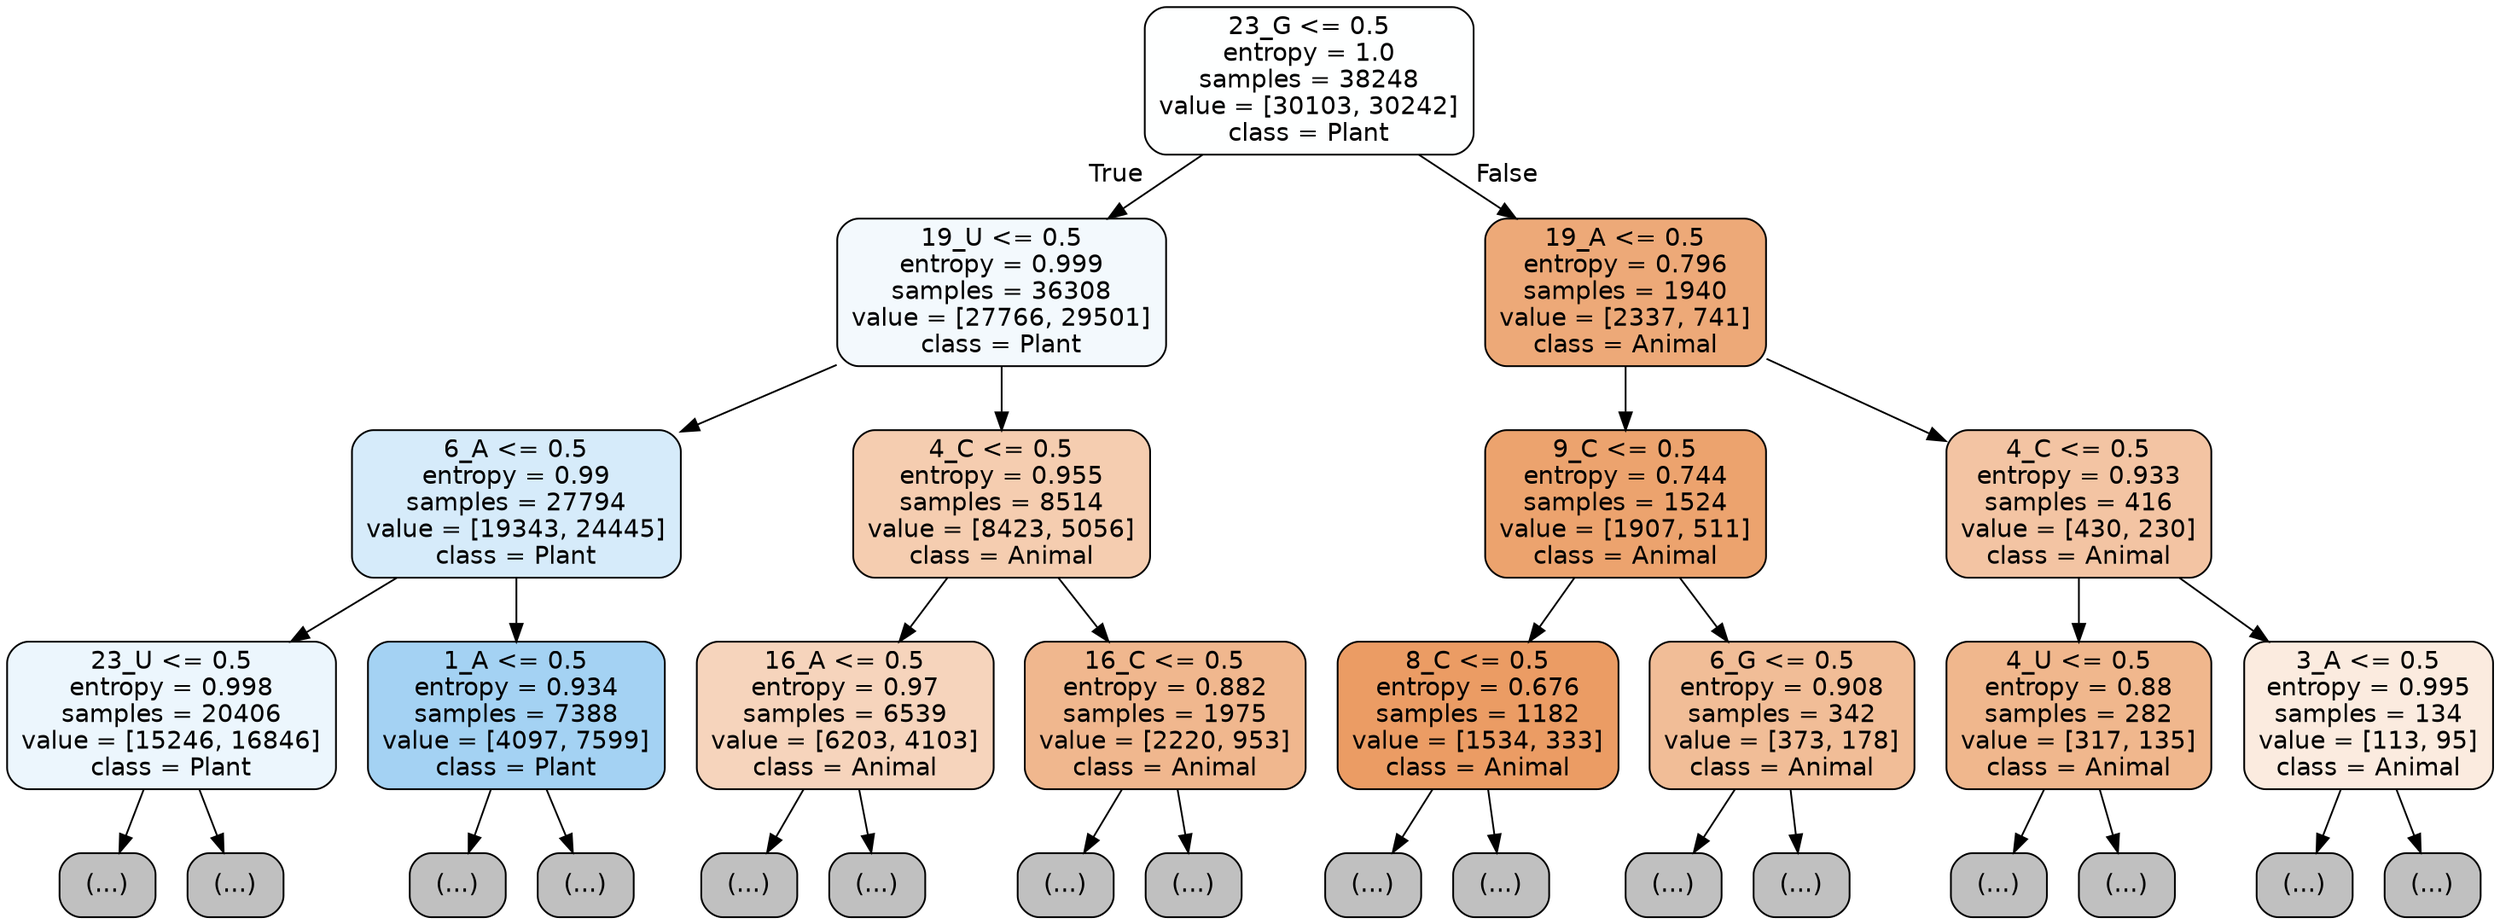 digraph Tree {
node [shape=box, style="filled, rounded", color="black", fontname="helvetica"] ;
edge [fontname="helvetica"] ;
0 [label="23_G <= 0.5\nentropy = 1.0\nsamples = 38248\nvalue = [30103, 30242]\nclass = Plant", fillcolor="#feffff"] ;
1 [label="19_U <= 0.5\nentropy = 0.999\nsamples = 36308\nvalue = [27766, 29501]\nclass = Plant", fillcolor="#f3f9fd"] ;
0 -> 1 [labeldistance=2.5, labelangle=45, headlabel="True"] ;
2 [label="6_A <= 0.5\nentropy = 0.99\nsamples = 27794\nvalue = [19343, 24445]\nclass = Plant", fillcolor="#d6ebfa"] ;
1 -> 2 ;
3 [label="23_U <= 0.5\nentropy = 0.998\nsamples = 20406\nvalue = [15246, 16846]\nclass = Plant", fillcolor="#ecf6fd"] ;
2 -> 3 ;
4 [label="(...)", fillcolor="#C0C0C0"] ;
3 -> 4 ;
8761 [label="(...)", fillcolor="#C0C0C0"] ;
3 -> 8761 ;
9182 [label="1_A <= 0.5\nentropy = 0.934\nsamples = 7388\nvalue = [4097, 7599]\nclass = Plant", fillcolor="#a4d2f3"] ;
2 -> 9182 ;
9183 [label="(...)", fillcolor="#C0C0C0"] ;
9182 -> 9183 ;
11340 [label="(...)", fillcolor="#C0C0C0"] ;
9182 -> 11340 ;
11969 [label="4_C <= 0.5\nentropy = 0.955\nsamples = 8514\nvalue = [8423, 5056]\nclass = Animal", fillcolor="#f5cdb0"] ;
1 -> 11969 ;
11970 [label="16_A <= 0.5\nentropy = 0.97\nsamples = 6539\nvalue = [6203, 4103]\nclass = Animal", fillcolor="#f6d4bc"] ;
11969 -> 11970 ;
11971 [label="(...)", fillcolor="#C0C0C0"] ;
11970 -> 11971 ;
14506 [label="(...)", fillcolor="#C0C0C0"] ;
11970 -> 14506 ;
15335 [label="16_C <= 0.5\nentropy = 0.882\nsamples = 1975\nvalue = [2220, 953]\nclass = Animal", fillcolor="#f0b78e"] ;
11969 -> 15335 ;
15336 [label="(...)", fillcolor="#C0C0C0"] ;
15335 -> 15336 ;
16007 [label="(...)", fillcolor="#C0C0C0"] ;
15335 -> 16007 ;
16246 [label="19_A <= 0.5\nentropy = 0.796\nsamples = 1940\nvalue = [2337, 741]\nclass = Animal", fillcolor="#eda978"] ;
0 -> 16246 [labeldistance=2.5, labelangle=-45, headlabel="False"] ;
16247 [label="9_C <= 0.5\nentropy = 0.744\nsamples = 1524\nvalue = [1907, 511]\nclass = Animal", fillcolor="#eca36e"] ;
16246 -> 16247 ;
16248 [label="8_C <= 0.5\nentropy = 0.676\nsamples = 1182\nvalue = [1534, 333]\nclass = Animal", fillcolor="#eb9c64"] ;
16247 -> 16248 ;
16249 [label="(...)", fillcolor="#C0C0C0"] ;
16248 -> 16249 ;
16570 [label="(...)", fillcolor="#C0C0C0"] ;
16248 -> 16570 ;
16675 [label="6_G <= 0.5\nentropy = 0.908\nsamples = 342\nvalue = [373, 178]\nclass = Animal", fillcolor="#f1bd97"] ;
16247 -> 16675 ;
16676 [label="(...)", fillcolor="#C0C0C0"] ;
16675 -> 16676 ;
16769 [label="(...)", fillcolor="#C0C0C0"] ;
16675 -> 16769 ;
16812 [label="4_C <= 0.5\nentropy = 0.933\nsamples = 416\nvalue = [430, 230]\nclass = Animal", fillcolor="#f3c4a3"] ;
16246 -> 16812 ;
16813 [label="4_U <= 0.5\nentropy = 0.88\nsamples = 282\nvalue = [317, 135]\nclass = Animal", fillcolor="#f0b78d"] ;
16812 -> 16813 ;
16814 [label="(...)", fillcolor="#C0C0C0"] ;
16813 -> 16814 ;
16921 [label="(...)", fillcolor="#C0C0C0"] ;
16813 -> 16921 ;
16954 [label="3_A <= 0.5\nentropy = 0.995\nsamples = 134\nvalue = [113, 95]\nclass = Animal", fillcolor="#fbebdf"] ;
16812 -> 16954 ;
16955 [label="(...)", fillcolor="#C0C0C0"] ;
16954 -> 16955 ;
17020 [label="(...)", fillcolor="#C0C0C0"] ;
16954 -> 17020 ;
}